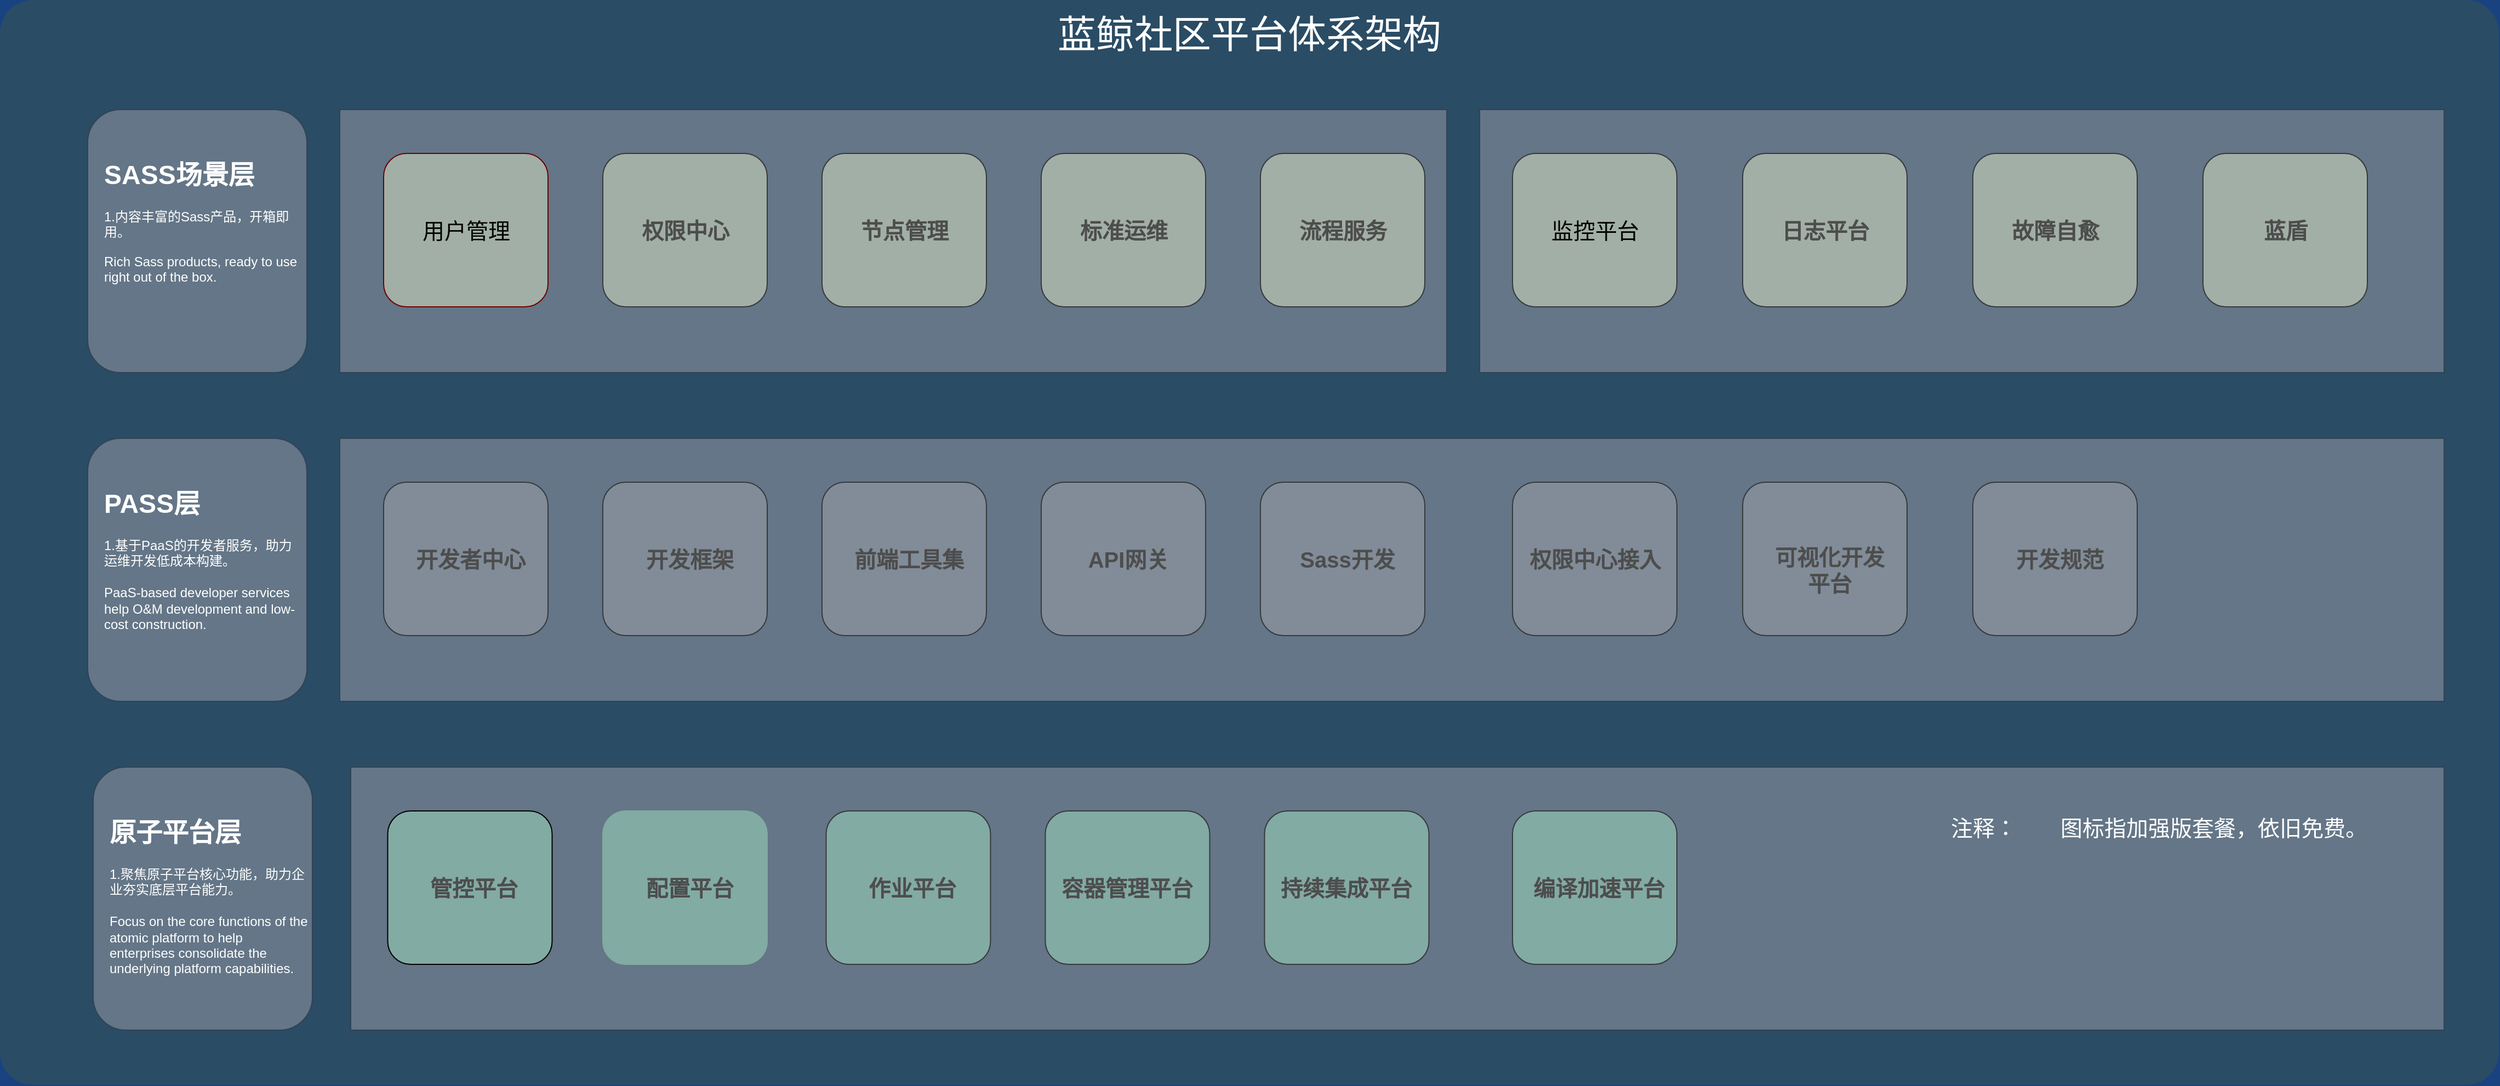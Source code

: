 <mxfile version="18.1.2" type="github"><diagram name="Page-1" id="7a6c530e-6e37-e111-ec74-82921da8cc10"><mxGraphModel dx="1278" dy="579" grid="1" gridSize="10" guides="1" tooltips="1" connect="1" arrows="1" fold="1" page="1" pageScale="1.5" pageWidth="1654" pageHeight="1169" background="#184380" math="0" shadow="0"><root><mxCell id="0" style=";html=1;"/><mxCell id="1" style=";html=1;" parent="0"/><mxCell id="23046e2b9bb16c14-116" value="&lt;font style=&quot;font-size: 35px;&quot;&gt;蓝鲸社区平台体系架构&lt;/font&gt;" style="whiteSpace=wrap;html=1;rounded=1;shadow=0;strokeColor=none;strokeWidth=2;fillColor=#2a4c65;fontSize=20;fontColor=#FFFFFF;align=center;arcSize=3;verticalAlign=top;spacingTop=4;" parent="1" vertex="1"><mxGeometry x="1550" y="1280" width="2280" height="990" as="geometry"/></mxCell><mxCell id="8qkqGhp-Wp3iebuZhFNQ-2" style="edgeStyle=orthogonalEdgeStyle;rounded=0;orthogonalLoop=1;jettySize=auto;html=1;exitX=0.75;exitY=1;exitDx=0;exitDy=0;" parent="1" edge="1"><mxGeometry relative="1" as="geometry"><mxPoint x="826" y="820" as="targetPoint"/></mxGeometry></mxCell><mxCell id="8qkqGhp-Wp3iebuZhFNQ-4" value="" style="rounded=0;whiteSpace=wrap;html=1;fillColor=#647687;fontColor=#ffffff;strokeColor=#314354;" parent="1" vertex="1"><mxGeometry x="1860" y="1380" width="1010" height="240" as="geometry"/></mxCell><mxCell id="8qkqGhp-Wp3iebuZhFNQ-6" value="" style="rounded=1;whiteSpace=wrap;html=1;fillColor=#647687;fontColor=#ffffff;strokeColor=#314354;" parent="1" vertex="1"><mxGeometry x="1630" y="1380" width="200" height="240" as="geometry"/></mxCell><mxCell id="8qkqGhp-Wp3iebuZhFNQ-8" value="&lt;h1&gt;&lt;font color=&quot;#ffffff&quot;&gt;SASS场景层&lt;/font&gt;&lt;/h1&gt;&lt;p&gt;&lt;font color=&quot;#ffffff&quot;&gt;1.内容丰富的Sass产品，开箱即用。&lt;/font&gt;&lt;/p&gt;&lt;font color=&quot;#ffffff&quot;&gt;Rich Sass products, ready to use right out of the box.&lt;/font&gt;" style="text;html=1;strokeColor=none;fillColor=none;spacing=5;spacingTop=-20;whiteSpace=wrap;overflow=hidden;rounded=0;" parent="1" vertex="1"><mxGeometry x="1640" y="1420" width="190" height="130" as="geometry"/></mxCell><mxCell id="8qkqGhp-Wp3iebuZhFNQ-35" value="" style="rounded=1;whiteSpace=wrap;html=1;fontSize=24;fillColor=#A2AFA6;strokeColor=#6F0000;fontColor=#ffffff;" parent="1" vertex="1"><mxGeometry x="1900" y="1420" width="150" height="140" as="geometry"/></mxCell><mxCell id="h109iN9QRHH54Kr5mjzi-2" value="&lt;font style=&quot;font-size: 20px;&quot;&gt;用户管理&lt;/font&gt;" style="text;html=1;strokeColor=none;fillColor=none;align=center;verticalAlign=middle;whiteSpace=wrap;rounded=0;" parent="1" vertex="1"><mxGeometry x="1927.5" y="1455" width="95" height="70" as="geometry"/></mxCell><mxCell id="h109iN9QRHH54Kr5mjzi-3" value="" style="rounded=1;whiteSpace=wrap;html=1;fontSize=24;fillColor=#A2AFA6;strokeColor=#36393d;" parent="1" vertex="1"><mxGeometry x="2100" y="1420" width="150" height="140" as="geometry"/></mxCell><mxCell id="h109iN9QRHH54Kr5mjzi-4" value="&lt;font color=&quot;#4d4d4d&quot;&gt;&lt;span style=&quot;font-size: 20px;&quot;&gt;&lt;b&gt;权限中心&lt;/b&gt;&lt;/span&gt;&lt;/font&gt;" style="text;html=1;strokeColor=none;fillColor=none;align=center;verticalAlign=middle;whiteSpace=wrap;rounded=0;" parent="1" vertex="1"><mxGeometry x="2127.5" y="1455" width="95" height="70" as="geometry"/></mxCell><mxCell id="h109iN9QRHH54Kr5mjzi-5" value="" style="rounded=1;whiteSpace=wrap;html=1;fontSize=24;fillColor=#A2AFA6;strokeColor=#36393d;" parent="1" vertex="1"><mxGeometry x="2300" y="1420" width="150" height="140" as="geometry"/></mxCell><mxCell id="h109iN9QRHH54Kr5mjzi-6" value="&lt;font color=&quot;#4d4d4d&quot;&gt;&lt;span style=&quot;font-size: 20px;&quot;&gt;&lt;b&gt;节点管理&lt;/b&gt;&lt;/span&gt;&lt;/font&gt;" style="text;html=1;strokeColor=none;fillColor=none;align=center;verticalAlign=middle;whiteSpace=wrap;rounded=0;" parent="1" vertex="1"><mxGeometry x="2327.5" y="1455" width="95" height="70" as="geometry"/></mxCell><mxCell id="h109iN9QRHH54Kr5mjzi-7" value="" style="rounded=1;whiteSpace=wrap;html=1;fontSize=24;fillColor=#A2AFA6;strokeColor=#36393d;" parent="1" vertex="1"><mxGeometry x="2500" y="1420" width="150" height="140" as="geometry"/></mxCell><mxCell id="h109iN9QRHH54Kr5mjzi-8" value="&lt;font color=&quot;#4d4d4d&quot;&gt;&lt;span style=&quot;font-size: 20px;&quot;&gt;&lt;b&gt;标准运维&lt;/b&gt;&lt;/span&gt;&lt;/font&gt;" style="text;html=1;strokeColor=none;fillColor=none;align=center;verticalAlign=middle;whiteSpace=wrap;rounded=0;" parent="1" vertex="1"><mxGeometry x="2527.5" y="1455" width="95" height="70" as="geometry"/></mxCell><mxCell id="h109iN9QRHH54Kr5mjzi-9" value="" style="rounded=1;whiteSpace=wrap;html=1;fontSize=24;fillColor=#A2AFA6;strokeColor=#36393d;" parent="1" vertex="1"><mxGeometry x="2700" y="1420" width="150" height="140" as="geometry"/></mxCell><mxCell id="h109iN9QRHH54Kr5mjzi-10" value="&lt;font color=&quot;#4d4d4d&quot;&gt;&lt;span style=&quot;font-size: 20px;&quot;&gt;&lt;b&gt;流程服务&lt;/b&gt;&lt;/span&gt;&lt;/font&gt;" style="text;html=1;strokeColor=none;fillColor=none;align=center;verticalAlign=middle;whiteSpace=wrap;rounded=0;" parent="1" vertex="1"><mxGeometry x="2727.5" y="1455" width="95" height="70" as="geometry"/></mxCell><mxCell id="h109iN9QRHH54Kr5mjzi-11" value="" style="rounded=0;whiteSpace=wrap;html=1;fontSize=20;fontColor=#ffffff;fillColor=#647687;strokeColor=#314354;" parent="1" vertex="1"><mxGeometry x="2900" y="1380" width="880" height="240" as="geometry"/></mxCell><mxCell id="h109iN9QRHH54Kr5mjzi-14" value="" style="rounded=1;whiteSpace=wrap;html=1;fontSize=24;fillColor=#A2AFA6;strokeColor=#36393d;" parent="1" vertex="1"><mxGeometry x="2930" y="1420" width="150" height="140" as="geometry"/></mxCell><mxCell id="h109iN9QRHH54Kr5mjzi-15" value="&lt;span style=&quot;font-size: 20px;&quot;&gt;监控平台&lt;/span&gt;" style="text;html=1;strokeColor=none;fillColor=none;align=center;verticalAlign=middle;whiteSpace=wrap;rounded=0;" parent="1" vertex="1"><mxGeometry x="2957.5" y="1455" width="95" height="70" as="geometry"/></mxCell><mxCell id="h109iN9QRHH54Kr5mjzi-16" value="" style="rounded=1;whiteSpace=wrap;html=1;fontSize=24;fillColor=#A2AFA6;strokeColor=#36393d;" parent="1" vertex="1"><mxGeometry x="3140" y="1420" width="150" height="140" as="geometry"/></mxCell><mxCell id="h109iN9QRHH54Kr5mjzi-17" value="&lt;font color=&quot;#4d4d4d&quot;&gt;&lt;span style=&quot;font-size: 20px;&quot;&gt;&lt;b&gt;日志平台&lt;/b&gt;&lt;/span&gt;&lt;/font&gt;" style="text;html=1;strokeColor=none;fillColor=none;align=center;verticalAlign=middle;whiteSpace=wrap;rounded=0;" parent="1" vertex="1"><mxGeometry x="3167.5" y="1455" width="95" height="70" as="geometry"/></mxCell><mxCell id="h109iN9QRHH54Kr5mjzi-18" value="" style="rounded=1;whiteSpace=wrap;html=1;fontSize=24;fillColor=#A2AFA6;strokeColor=#36393d;" parent="1" vertex="1"><mxGeometry x="3350" y="1420" width="150" height="140" as="geometry"/></mxCell><mxCell id="h109iN9QRHH54Kr5mjzi-19" value="&lt;font color=&quot;#4d4d4d&quot;&gt;&lt;span style=&quot;font-size: 20px;&quot;&gt;&lt;b&gt;故障自愈&lt;/b&gt;&lt;/span&gt;&lt;/font&gt;" style="text;html=1;strokeColor=none;fillColor=none;align=center;verticalAlign=middle;whiteSpace=wrap;rounded=0;" parent="1" vertex="1"><mxGeometry x="3377.5" y="1455" width="95" height="70" as="geometry"/></mxCell><mxCell id="h109iN9QRHH54Kr5mjzi-20" value="" style="rounded=1;whiteSpace=wrap;html=1;fillColor=#647687;fontColor=#ffffff;strokeColor=#314354;" parent="1" vertex="1"><mxGeometry x="1630" y="1680" width="200" height="240" as="geometry"/></mxCell><mxCell id="h109iN9QRHH54Kr5mjzi-21" value="&lt;h1&gt;&lt;font color=&quot;#ffffff&quot;&gt;PASS层&lt;/font&gt;&lt;/h1&gt;&lt;font color=&quot;#ffffff&quot;&gt;1.基于PaaS的开发者服务，助力运维开发低成本构建。&lt;br&gt;&lt;br&gt;PaaS-based developer services help O&amp;amp;M development and low-cost construction.&lt;br&gt;&lt;br&gt;&lt;/font&gt;" style="text;html=1;strokeColor=none;fillColor=none;spacing=5;spacingTop=-20;whiteSpace=wrap;overflow=hidden;rounded=0;" parent="1" vertex="1"><mxGeometry x="1640" y="1720" width="190" height="140" as="geometry"/></mxCell><mxCell id="h109iN9QRHH54Kr5mjzi-27" value="" style="rounded=0;whiteSpace=wrap;html=1;fillColor=#647687;fontColor=#ffffff;strokeColor=#314354;" parent="1" vertex="1"><mxGeometry x="1860" y="1680" width="1920" height="240" as="geometry"/></mxCell><mxCell id="h109iN9QRHH54Kr5mjzi-29" value="" style="rounded=1;whiteSpace=wrap;html=1;fontSize=24;fillColor=#818C98;strokeColor=#36393d;" parent="1" vertex="1"><mxGeometry x="1900" y="1720" width="150" height="140" as="geometry"/></mxCell><mxCell id="h109iN9QRHH54Kr5mjzi-28" value="&lt;font color=&quot;#4d4d4d&quot;&gt;&lt;span style=&quot;font-size: 20px;&quot;&gt;&lt;b&gt;开发者中心&lt;/b&gt;&lt;/span&gt;&lt;/font&gt;" style="text;html=1;strokeColor=none;fillColor=none;align=center;verticalAlign=middle;whiteSpace=wrap;rounded=0;" parent="1" vertex="1"><mxGeometry x="1927.5" y="1755" width="102.5" height="70" as="geometry"/></mxCell><mxCell id="h109iN9QRHH54Kr5mjzi-30" value="" style="rounded=1;whiteSpace=wrap;html=1;fontSize=24;fillColor=#818C98;strokeColor=#36393d;" parent="1" vertex="1"><mxGeometry x="2100" y="1720" width="150" height="140" as="geometry"/></mxCell><mxCell id="h109iN9QRHH54Kr5mjzi-31" value="&lt;font color=&quot;#4d4d4d&quot;&gt;&lt;span style=&quot;font-size: 20px;&quot;&gt;&lt;b&gt;开发框架&lt;/b&gt;&lt;/span&gt;&lt;/font&gt;" style="text;html=1;strokeColor=none;fillColor=none;align=center;verticalAlign=middle;whiteSpace=wrap;rounded=0;" parent="1" vertex="1"><mxGeometry x="2127.5" y="1755" width="102.5" height="70" as="geometry"/></mxCell><mxCell id="h109iN9QRHH54Kr5mjzi-32" value="" style="rounded=1;whiteSpace=wrap;html=1;fontSize=24;fillColor=#818C98;strokeColor=#36393d;" parent="1" vertex="1"><mxGeometry x="2300" y="1720" width="150" height="140" as="geometry"/></mxCell><mxCell id="h109iN9QRHH54Kr5mjzi-33" value="&lt;font color=&quot;#4d4d4d&quot;&gt;&lt;span style=&quot;font-size: 20px;&quot;&gt;&lt;b&gt;前端工具集&lt;/b&gt;&lt;/span&gt;&lt;/font&gt;" style="text;html=1;strokeColor=none;fillColor=none;align=center;verticalAlign=middle;whiteSpace=wrap;rounded=0;" parent="1" vertex="1"><mxGeometry x="2327.5" y="1755" width="102.5" height="70" as="geometry"/></mxCell><mxCell id="h109iN9QRHH54Kr5mjzi-34" value="" style="rounded=1;whiteSpace=wrap;html=1;fontSize=24;fillColor=#818C98;strokeColor=#36393d;" parent="1" vertex="1"><mxGeometry x="2500" y="1720" width="150" height="140" as="geometry"/></mxCell><mxCell id="h109iN9QRHH54Kr5mjzi-35" value="&lt;font color=&quot;#4d4d4d&quot;&gt;&lt;span style=&quot;font-size: 20px;&quot;&gt;&lt;b&gt;API网关&lt;/b&gt;&lt;/span&gt;&lt;/font&gt;" style="text;html=1;strokeColor=none;fillColor=none;align=center;verticalAlign=middle;whiteSpace=wrap;rounded=0;" parent="1" vertex="1"><mxGeometry x="2527.5" y="1755" width="102.5" height="70" as="geometry"/></mxCell><mxCell id="h109iN9QRHH54Kr5mjzi-36" value="" style="rounded=1;whiteSpace=wrap;html=1;fontSize=24;fillColor=#818C98;strokeColor=#36393d;" parent="1" vertex="1"><mxGeometry x="2700" y="1720" width="150" height="140" as="geometry"/></mxCell><mxCell id="h109iN9QRHH54Kr5mjzi-37" value="&lt;font color=&quot;#4d4d4d&quot;&gt;&lt;span style=&quot;font-size: 20px;&quot;&gt;&lt;b&gt;Sass开发&lt;/b&gt;&lt;/span&gt;&lt;/font&gt;" style="text;html=1;strokeColor=none;fillColor=none;align=center;verticalAlign=middle;whiteSpace=wrap;rounded=0;" parent="1" vertex="1"><mxGeometry x="2727.5" y="1755" width="102.5" height="70" as="geometry"/></mxCell><mxCell id="h109iN9QRHH54Kr5mjzi-38" value="" style="rounded=1;whiteSpace=wrap;html=1;fontSize=24;fillColor=#818C98;strokeColor=#36393d;" parent="1" vertex="1"><mxGeometry x="2930" y="1720" width="150" height="140" as="geometry"/></mxCell><mxCell id="h109iN9QRHH54Kr5mjzi-39" value="&lt;font color=&quot;#4d4d4d&quot;&gt;&lt;span style=&quot;font-size: 20px;&quot;&gt;&lt;b&gt;权限中心接入&lt;/b&gt;&lt;/span&gt;&lt;/font&gt;" style="text;html=1;strokeColor=none;fillColor=none;align=center;verticalAlign=middle;whiteSpace=wrap;rounded=0;" parent="1" vertex="1"><mxGeometry x="2943.75" y="1755" width="122.5" height="70" as="geometry"/></mxCell><mxCell id="h109iN9QRHH54Kr5mjzi-40" value="" style="rounded=1;whiteSpace=wrap;html=1;fontSize=24;fillColor=#818C98;strokeColor=#36393d;" parent="1" vertex="1"><mxGeometry x="3140" y="1720" width="150" height="140" as="geometry"/></mxCell><mxCell id="h109iN9QRHH54Kr5mjzi-41" value="&lt;font color=&quot;#4d4d4d&quot;&gt;&lt;span style=&quot;font-size: 20px;&quot;&gt;&lt;b&gt;可视化开发平台&lt;/b&gt;&lt;/span&gt;&lt;/font&gt;" style="text;html=1;strokeColor=none;fillColor=none;align=center;verticalAlign=middle;whiteSpace=wrap;rounded=0;" parent="1" vertex="1"><mxGeometry x="3167.5" y="1765" width="102.5" height="70" as="geometry"/></mxCell><mxCell id="h109iN9QRHH54Kr5mjzi-42" value="" style="rounded=1;whiteSpace=wrap;html=1;fontSize=24;fillColor=#818C98;strokeColor=#36393d;" parent="1" vertex="1"><mxGeometry x="3350" y="1720" width="150" height="140" as="geometry"/></mxCell><mxCell id="h109iN9QRHH54Kr5mjzi-43" value="&lt;font color=&quot;#4d4d4d&quot;&gt;&lt;span style=&quot;font-size: 20px;&quot;&gt;&lt;b&gt;开发规范&lt;/b&gt;&lt;/span&gt;&lt;/font&gt;" style="text;html=1;strokeColor=none;fillColor=none;align=center;verticalAlign=middle;whiteSpace=wrap;rounded=0;" parent="1" vertex="1"><mxGeometry x="3377.5" y="1755" width="102.5" height="70" as="geometry"/></mxCell><mxCell id="h109iN9QRHH54Kr5mjzi-44" value="" style="rounded=1;whiteSpace=wrap;html=1;fillColor=#647687;fontColor=#ffffff;strokeColor=#314354;" parent="1" vertex="1"><mxGeometry x="1635" y="1980" width="200" height="240" as="geometry"/></mxCell><mxCell id="h109iN9QRHH54Kr5mjzi-45" value="&lt;h1&gt;&lt;font color=&quot;#ffffff&quot;&gt;原子平台层&lt;/font&gt;&lt;/h1&gt;&lt;font color=&quot;#ffffff&quot;&gt;1.&lt;/font&gt;&lt;span style=&quot;background-color: initial;&quot;&gt;&lt;font color=&quot;#ffffff&quot;&gt;聚焦原子平台核心功能，助力企业夯实底层平台能力&lt;/font&gt;&lt;/span&gt;&lt;font color=&quot;#ffffff&quot;&gt;。&lt;br&gt;&lt;br&gt;Focus on the core functions of the atomic platform to help enterprises consolidate the underlying platform capabilities.&lt;br&gt;&lt;br&gt;&lt;/font&gt;" style="text;html=1;strokeColor=none;fillColor=none;spacing=5;spacingTop=-20;whiteSpace=wrap;overflow=hidden;rounded=0;" parent="1" vertex="1"><mxGeometry x="1645" y="2020" width="190" height="170" as="geometry"/></mxCell><mxCell id="h109iN9QRHH54Kr5mjzi-46" value="" style="rounded=0;whiteSpace=wrap;html=1;fontSize=35;fontColor=#ffffff;fillColor=#647687;strokeColor=#314354;" parent="1" vertex="1"><mxGeometry x="1870" y="1980" width="1910" height="240" as="geometry"/></mxCell><mxCell id="h109iN9QRHH54Kr5mjzi-47" value="" style="rounded=1;whiteSpace=wrap;html=1;fontSize=24;fillColor=#82ABA3;" parent="1" vertex="1"><mxGeometry x="1903.75" y="2020" width="150" height="140" as="geometry"/></mxCell><mxCell id="h109iN9QRHH54Kr5mjzi-48" value="&lt;font color=&quot;#4d4d4d&quot;&gt;&lt;span style=&quot;font-size: 20px;&quot;&gt;&lt;b&gt;管控平台&lt;/b&gt;&lt;/span&gt;&lt;/font&gt;" style="text;html=1;strokeColor=none;fillColor=none;align=center;verticalAlign=middle;whiteSpace=wrap;rounded=0;" parent="1" vertex="1"><mxGeometry x="1931.25" y="2055" width="102.5" height="70" as="geometry"/></mxCell><mxCell id="h109iN9QRHH54Kr5mjzi-49" value="" style="rounded=1;whiteSpace=wrap;html=1;fontSize=24;fillColor=#82ABA3;strokeColor=#82ABA3;" parent="1" vertex="1"><mxGeometry x="2100" y="2020" width="150" height="140" as="geometry"/></mxCell><mxCell id="h109iN9QRHH54Kr5mjzi-50" value="&lt;font color=&quot;#4d4d4d&quot;&gt;&lt;span style=&quot;font-size: 20px;&quot;&gt;&lt;b&gt;配置平台&lt;/b&gt;&lt;/span&gt;&lt;/font&gt;" style="text;html=1;strokeColor=none;fillColor=none;align=center;verticalAlign=middle;whiteSpace=wrap;rounded=0;" parent="1" vertex="1"><mxGeometry x="2127.5" y="2055" width="102.5" height="70" as="geometry"/></mxCell><mxCell id="h109iN9QRHH54Kr5mjzi-51" value="" style="rounded=1;whiteSpace=wrap;html=1;fontSize=24;fillColor=#82ABA3;strokeColor=#36393d;" parent="1" vertex="1"><mxGeometry x="2303.75" y="2020" width="150" height="140" as="geometry"/></mxCell><mxCell id="h109iN9QRHH54Kr5mjzi-52" value="&lt;font color=&quot;#4d4d4d&quot;&gt;&lt;span style=&quot;font-size: 20px;&quot;&gt;&lt;b&gt;作业平台&lt;/b&gt;&lt;/span&gt;&lt;/font&gt;" style="text;html=1;strokeColor=none;fillColor=none;align=center;verticalAlign=middle;whiteSpace=wrap;rounded=0;" parent="1" vertex="1"><mxGeometry x="2331.25" y="2055" width="102.5" height="70" as="geometry"/></mxCell><mxCell id="h109iN9QRHH54Kr5mjzi-53" value="" style="rounded=1;whiteSpace=wrap;html=1;fontSize=24;fillColor=#82ABA3;strokeColor=#36393d;" parent="1" vertex="1"><mxGeometry x="2503.75" y="2020" width="150" height="140" as="geometry"/></mxCell><mxCell id="h109iN9QRHH54Kr5mjzi-54" value="&lt;font color=&quot;#4d4d4d&quot;&gt;&lt;span style=&quot;font-size: 20px;&quot;&gt;&lt;b&gt;容器管理平台&lt;/b&gt;&lt;/span&gt;&lt;/font&gt;" style="text;html=1;strokeColor=none;fillColor=none;align=center;verticalAlign=middle;whiteSpace=wrap;rounded=0;" parent="1" vertex="1"><mxGeometry x="2509.38" y="2055" width="138.75" height="70" as="geometry"/></mxCell><mxCell id="h109iN9QRHH54Kr5mjzi-55" value="" style="rounded=1;whiteSpace=wrap;html=1;fontSize=24;fillColor=#82ABA3;strokeColor=#36393d;" parent="1" vertex="1"><mxGeometry x="2703.75" y="2020" width="150" height="140" as="geometry"/></mxCell><mxCell id="h109iN9QRHH54Kr5mjzi-56" value="&lt;font color=&quot;#4d4d4d&quot;&gt;&lt;span style=&quot;font-size: 20px;&quot;&gt;&lt;b&gt;持续集成平台&lt;/b&gt;&lt;/span&gt;&lt;/font&gt;" style="text;html=1;strokeColor=none;fillColor=none;align=center;verticalAlign=middle;whiteSpace=wrap;rounded=0;" parent="1" vertex="1"><mxGeometry x="2709.38" y="2055" width="138.75" height="70" as="geometry"/></mxCell><mxCell id="h109iN9QRHH54Kr5mjzi-57" value="" style="rounded=1;whiteSpace=wrap;html=1;fontSize=24;fillColor=#82ABA3;strokeColor=#36393d;" parent="1" vertex="1"><mxGeometry x="2930" y="2020" width="150" height="140" as="geometry"/></mxCell><mxCell id="h109iN9QRHH54Kr5mjzi-58" value="&lt;font color=&quot;#4d4d4d&quot;&gt;&lt;span style=&quot;font-size: 20px;&quot;&gt;&lt;b&gt;编译加速平台&lt;/b&gt;&lt;/span&gt;&lt;/font&gt;" style="text;html=1;strokeColor=none;fillColor=none;align=center;verticalAlign=middle;whiteSpace=wrap;rounded=0;" parent="1" vertex="1"><mxGeometry x="2943.75" y="2055" width="130" height="70" as="geometry"/></mxCell><mxCell id="h109iN9QRHH54Kr5mjzi-64" value="" style="shape=image;html=1;verticalAlign=top;verticalLabelPosition=bottom;labelBackgroundColor=#ffffff;imageAspect=0;aspect=fixed;image=https://cdn2.iconfinder.com/data/icons/vivid/48/gem-128.png;fontSize=35;fontColor=#000000;strokeColor=#82ABA3;fillColor=#82ABA3;" parent="1" vertex="1"><mxGeometry x="2985" y="1440" width="40" height="40" as="geometry"/></mxCell><mxCell id="h109iN9QRHH54Kr5mjzi-65" value="" style="shape=image;html=1;verticalAlign=top;verticalLabelPosition=bottom;labelBackgroundColor=#ffffff;imageAspect=0;aspect=fixed;image=https://cdn2.iconfinder.com/data/icons/vivid/48/gem-128.png;fontSize=35;fontColor=#000000;strokeColor=#82ABA3;fillColor=#82ABA3;" parent="1" vertex="1"><mxGeometry x="3195" y="1440" width="40" height="40" as="geometry"/></mxCell><mxCell id="h109iN9QRHH54Kr5mjzi-66" value="" style="shape=image;html=1;verticalAlign=top;verticalLabelPosition=bottom;labelBackgroundColor=#ffffff;imageAspect=0;aspect=fixed;image=https://cdn2.iconfinder.com/data/icons/vivid/48/gem-128.png;fontSize=35;fontColor=#000000;strokeColor=#82ABA3;fillColor=#82ABA3;" parent="1" vertex="1"><mxGeometry x="3408.75" y="1440" width="40" height="40" as="geometry"/></mxCell><mxCell id="h109iN9QRHH54Kr5mjzi-68" value="" style="rounded=1;whiteSpace=wrap;html=1;fontSize=24;fillColor=#A2AFA6;strokeColor=#36393d;" parent="1" vertex="1"><mxGeometry x="3560" y="1420" width="150" height="140" as="geometry"/></mxCell><mxCell id="h109iN9QRHH54Kr5mjzi-69" value="&lt;font color=&quot;#4d4d4d&quot;&gt;&lt;span style=&quot;font-size: 20px;&quot;&gt;&lt;b&gt;蓝盾&lt;/b&gt;&lt;/span&gt;&lt;/font&gt;" style="text;html=1;strokeColor=none;fillColor=none;align=center;verticalAlign=middle;whiteSpace=wrap;rounded=0;" parent="1" vertex="1"><mxGeometry x="3587.5" y="1455" width="95" height="70" as="geometry"/></mxCell><mxCell id="h109iN9QRHH54Kr5mjzi-70" value="" style="shape=image;html=1;verticalAlign=top;verticalLabelPosition=bottom;labelBackgroundColor=#ffffff;imageAspect=0;aspect=fixed;image=https://cdn2.iconfinder.com/data/icons/vivid/48/gem-128.png;fontSize=35;fontColor=#000000;strokeColor=#82ABA3;fillColor=#82ABA3;" parent="1" vertex="1"><mxGeometry x="3615" y="1440" width="40" height="40" as="geometry"/></mxCell><mxCell id="h109iN9QRHH54Kr5mjzi-71" value="" style="shape=image;html=1;verticalAlign=top;verticalLabelPosition=bottom;labelBackgroundColor=#ffffff;imageAspect=0;aspect=fixed;image=https://cdn2.iconfinder.com/data/icons/vivid/48/gem-128.png;fontSize=35;fontColor=#000000;strokeColor=#82ABA3;fillColor=#82ABA3;" parent="1" vertex="1"><mxGeometry x="2555" y="2040" width="40" height="40" as="geometry"/></mxCell><mxCell id="h109iN9QRHH54Kr5mjzi-73" value="" style="shape=image;html=1;verticalAlign=top;verticalLabelPosition=bottom;labelBackgroundColor=#ffffff;imageAspect=0;aspect=fixed;image=https://cdn2.iconfinder.com/data/icons/vivid/48/gem-128.png;fontSize=35;fontColor=#000000;strokeColor=#82ABA3;fillColor=#82ABA3;" parent="1" vertex="1"><mxGeometry x="2758.75" y="2040" width="40" height="40" as="geometry"/></mxCell><mxCell id="h109iN9QRHH54Kr5mjzi-74" value="" style="shape=image;html=1;verticalAlign=top;verticalLabelPosition=bottom;labelBackgroundColor=#ffffff;imageAspect=0;aspect=fixed;image=https://cdn2.iconfinder.com/data/icons/vivid/48/gem-128.png;fontSize=35;fontColor=#000000;strokeColor=#82ABA3;fillColor=#82ABA3;" parent="1" vertex="1"><mxGeometry x="3380" y="2015" width="40" height="40" as="geometry"/></mxCell><mxCell id="h109iN9QRHH54Kr5mjzi-77" value="&lt;font style=&quot;font-size: 20px;&quot; color=&quot;#ffffff&quot;&gt;图标指加强版套餐，依旧免费。&lt;/font&gt;" style="text;html=1;strokeColor=none;fillColor=none;align=center;verticalAlign=middle;whiteSpace=wrap;rounded=0;fontSize=35;fontColor=#000000;" parent="1" vertex="1"><mxGeometry x="3380" y="2015" width="380" height="30" as="geometry"/></mxCell><mxCell id="h109iN9QRHH54Kr5mjzi-78" value="注释：" style="text;html=1;strokeColor=none;fillColor=none;align=center;verticalAlign=middle;whiteSpace=wrap;rounded=0;fontSize=20;fontColor=#FFFFFF;" parent="1" vertex="1"><mxGeometry x="3310" y="2020" width="100" height="30" as="geometry"/></mxCell></root></mxGraphModel></diagram></mxfile>